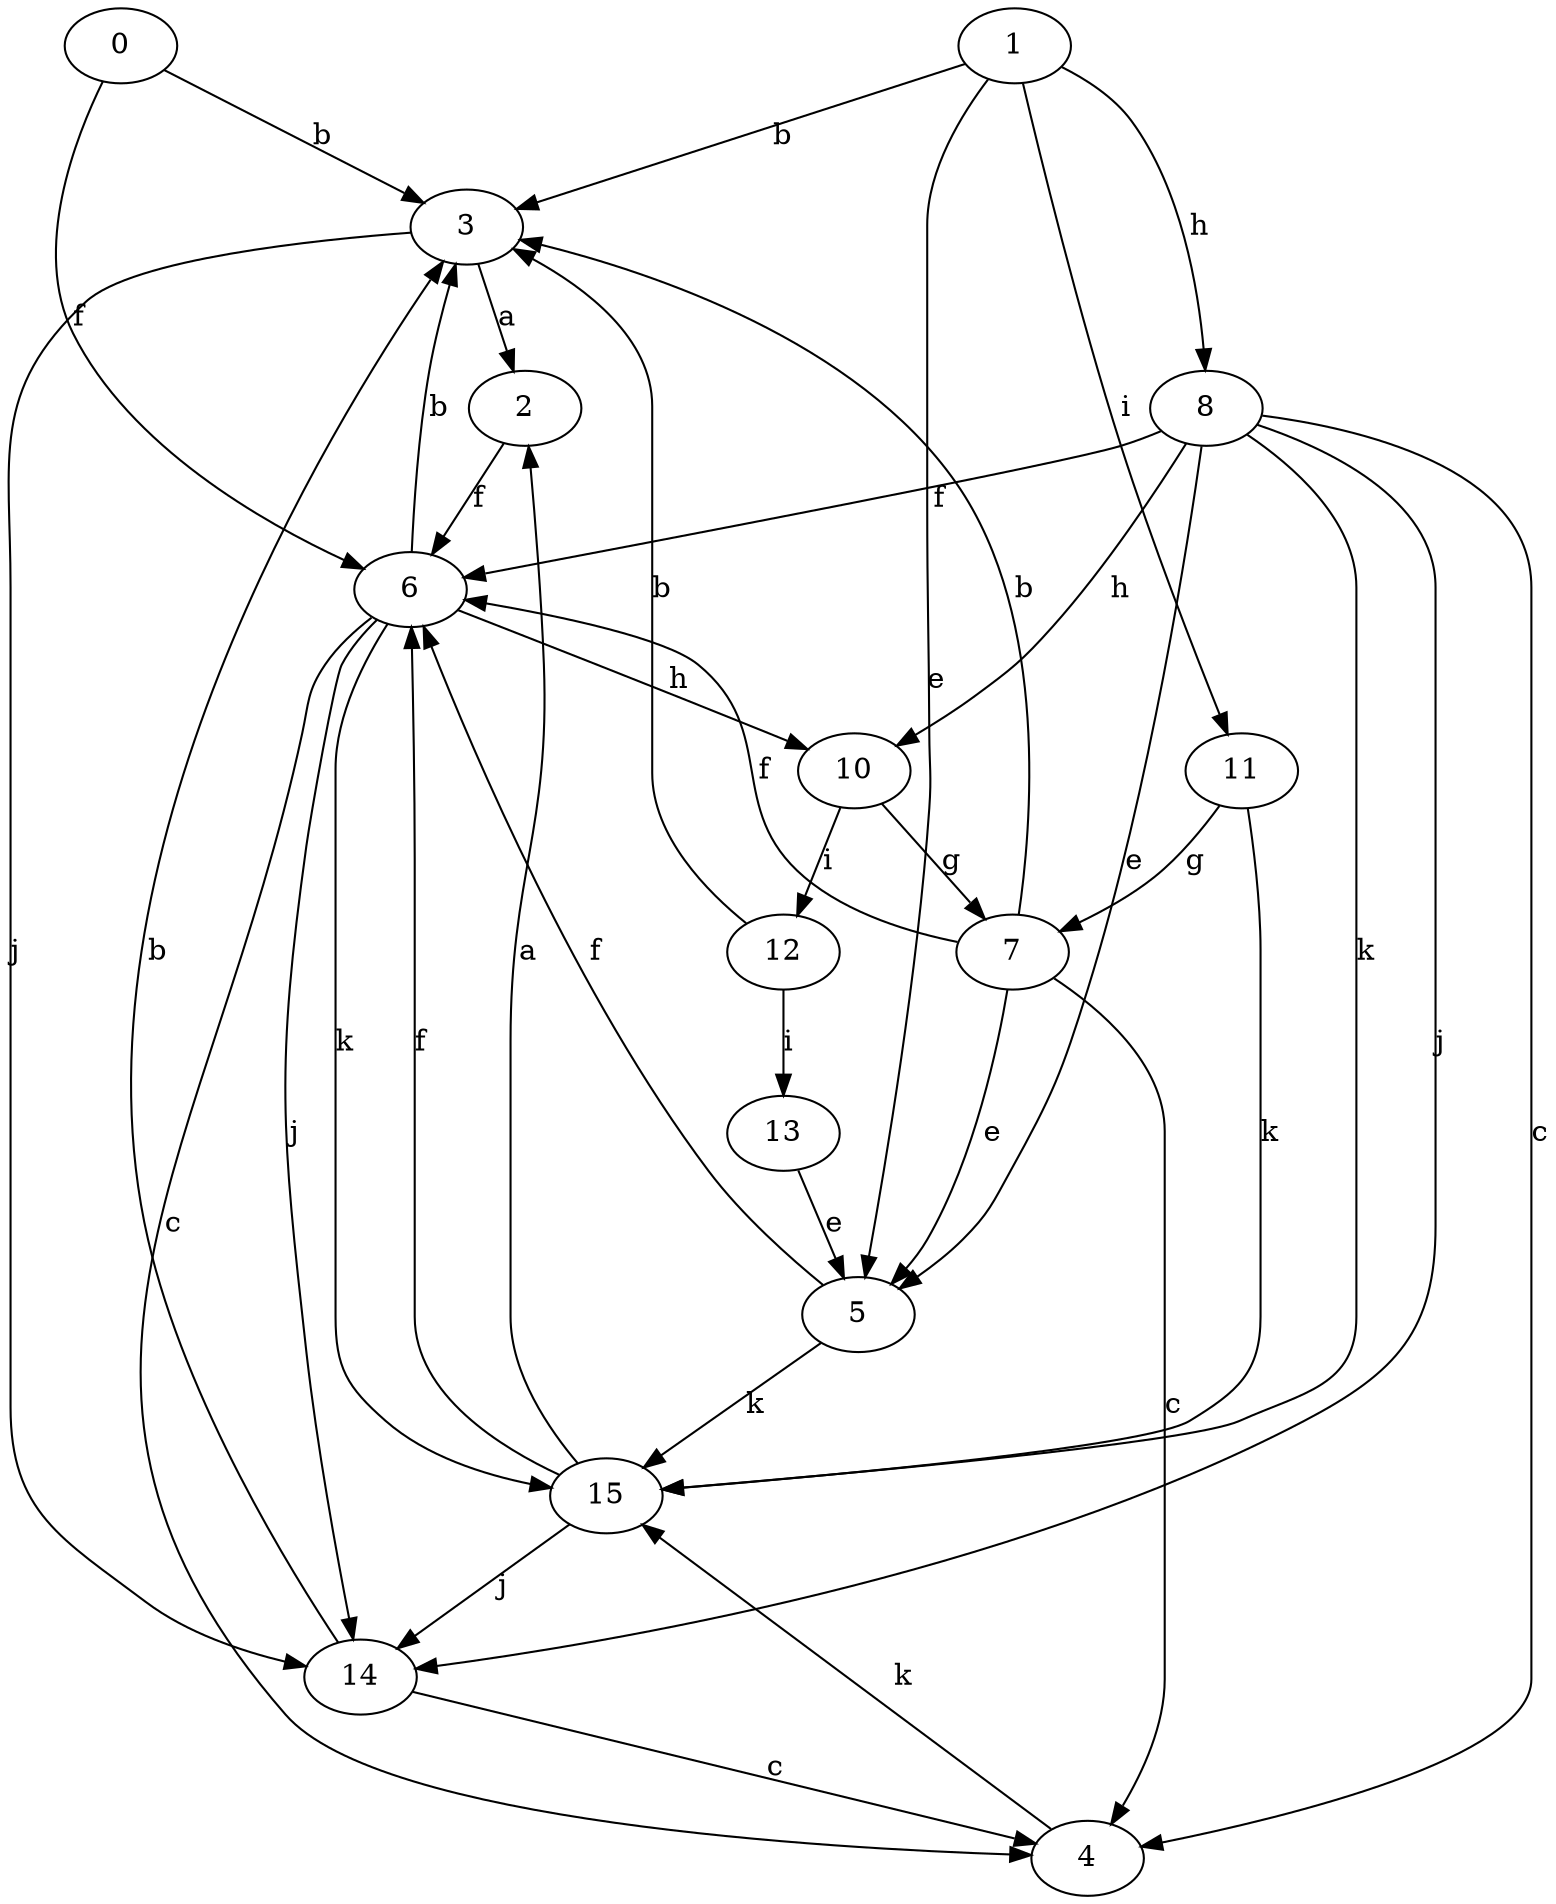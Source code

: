 strict digraph  {
0;
1;
2;
3;
4;
5;
6;
7;
8;
10;
11;
12;
13;
14;
15;
0 -> 3  [label=b];
0 -> 6  [label=f];
1 -> 3  [label=b];
1 -> 5  [label=e];
1 -> 8  [label=h];
1 -> 11  [label=i];
2 -> 6  [label=f];
3 -> 2  [label=a];
3 -> 14  [label=j];
4 -> 15  [label=k];
5 -> 6  [label=f];
5 -> 15  [label=k];
6 -> 3  [label=b];
6 -> 4  [label=c];
6 -> 10  [label=h];
6 -> 14  [label=j];
6 -> 15  [label=k];
7 -> 3  [label=b];
7 -> 4  [label=c];
7 -> 5  [label=e];
7 -> 6  [label=f];
8 -> 4  [label=c];
8 -> 5  [label=e];
8 -> 6  [label=f];
8 -> 10  [label=h];
8 -> 14  [label=j];
8 -> 15  [label=k];
10 -> 7  [label=g];
10 -> 12  [label=i];
11 -> 7  [label=g];
11 -> 15  [label=k];
12 -> 3  [label=b];
12 -> 13  [label=i];
13 -> 5  [label=e];
14 -> 3  [label=b];
14 -> 4  [label=c];
15 -> 2  [label=a];
15 -> 6  [label=f];
15 -> 14  [label=j];
}
